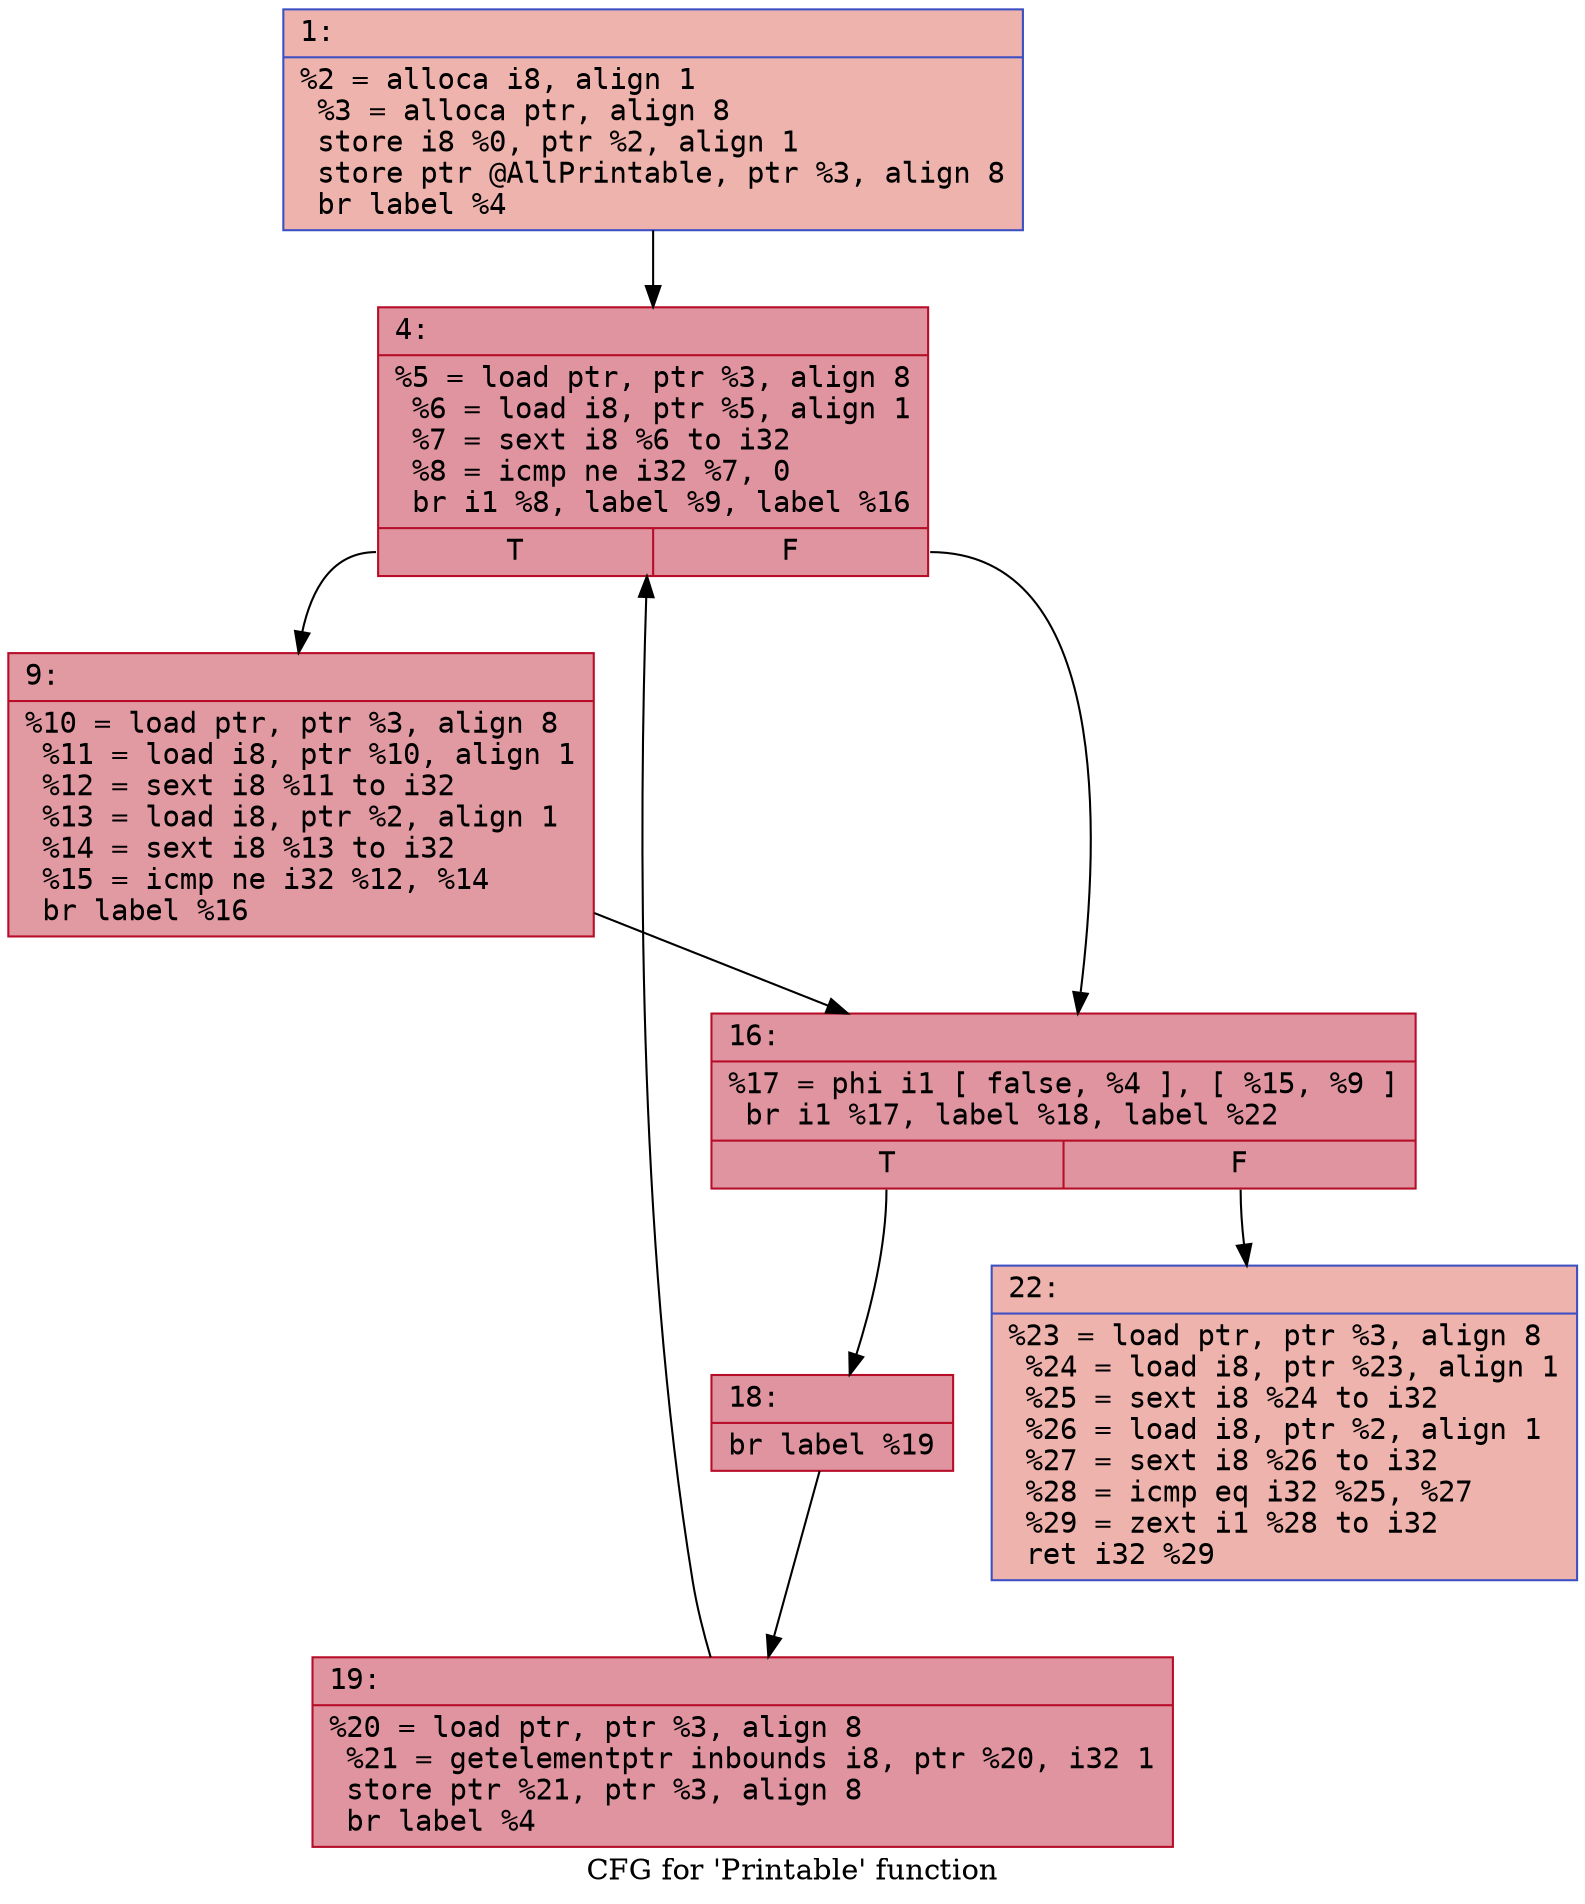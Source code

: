 digraph "CFG for 'Printable' function" {
	label="CFG for 'Printable' function";

	Node0x6000005bca50 [shape=record,color="#3d50c3ff", style=filled, fillcolor="#d6524470" fontname="Courier",label="{1:\l|  %2 = alloca i8, align 1\l  %3 = alloca ptr, align 8\l  store i8 %0, ptr %2, align 1\l  store ptr @AllPrintable, ptr %3, align 8\l  br label %4\l}"];
	Node0x6000005bca50 -> Node0x6000005bcaa0[tooltip="1 -> 4\nProbability 100.00%" ];
	Node0x6000005bcaa0 [shape=record,color="#b70d28ff", style=filled, fillcolor="#b70d2870" fontname="Courier",label="{4:\l|  %5 = load ptr, ptr %3, align 8\l  %6 = load i8, ptr %5, align 1\l  %7 = sext i8 %6 to i32\l  %8 = icmp ne i32 %7, 0\l  br i1 %8, label %9, label %16\l|{<s0>T|<s1>F}}"];
	Node0x6000005bcaa0:s0 -> Node0x6000005bcaf0[tooltip="4 -> 9\nProbability 62.50%" ];
	Node0x6000005bcaa0:s1 -> Node0x6000005bcb40[tooltip="4 -> 16\nProbability 37.50%" ];
	Node0x6000005bcaf0 [shape=record,color="#b70d28ff", style=filled, fillcolor="#bb1b2c70" fontname="Courier",label="{9:\l|  %10 = load ptr, ptr %3, align 8\l  %11 = load i8, ptr %10, align 1\l  %12 = sext i8 %11 to i32\l  %13 = load i8, ptr %2, align 1\l  %14 = sext i8 %13 to i32\l  %15 = icmp ne i32 %12, %14\l  br label %16\l}"];
	Node0x6000005bcaf0 -> Node0x6000005bcb40[tooltip="9 -> 16\nProbability 100.00%" ];
	Node0x6000005bcb40 [shape=record,color="#b70d28ff", style=filled, fillcolor="#b70d2870" fontname="Courier",label="{16:\l|  %17 = phi i1 [ false, %4 ], [ %15, %9 ]\l  br i1 %17, label %18, label %22\l|{<s0>T|<s1>F}}"];
	Node0x6000005bcb40:s0 -> Node0x6000005bcb90[tooltip="16 -> 18\nProbability 96.88%" ];
	Node0x6000005bcb40:s1 -> Node0x6000005bcc30[tooltip="16 -> 22\nProbability 3.12%" ];
	Node0x6000005bcb90 [shape=record,color="#b70d28ff", style=filled, fillcolor="#b70d2870" fontname="Courier",label="{18:\l|  br label %19\l}"];
	Node0x6000005bcb90 -> Node0x6000005bcbe0[tooltip="18 -> 19\nProbability 100.00%" ];
	Node0x6000005bcbe0 [shape=record,color="#b70d28ff", style=filled, fillcolor="#b70d2870" fontname="Courier",label="{19:\l|  %20 = load ptr, ptr %3, align 8\l  %21 = getelementptr inbounds i8, ptr %20, i32 1\l  store ptr %21, ptr %3, align 8\l  br label %4\l}"];
	Node0x6000005bcbe0 -> Node0x6000005bcaa0[tooltip="19 -> 4\nProbability 100.00%" ];
	Node0x6000005bcc30 [shape=record,color="#3d50c3ff", style=filled, fillcolor="#d6524470" fontname="Courier",label="{22:\l|  %23 = load ptr, ptr %3, align 8\l  %24 = load i8, ptr %23, align 1\l  %25 = sext i8 %24 to i32\l  %26 = load i8, ptr %2, align 1\l  %27 = sext i8 %26 to i32\l  %28 = icmp eq i32 %25, %27\l  %29 = zext i1 %28 to i32\l  ret i32 %29\l}"];
}
